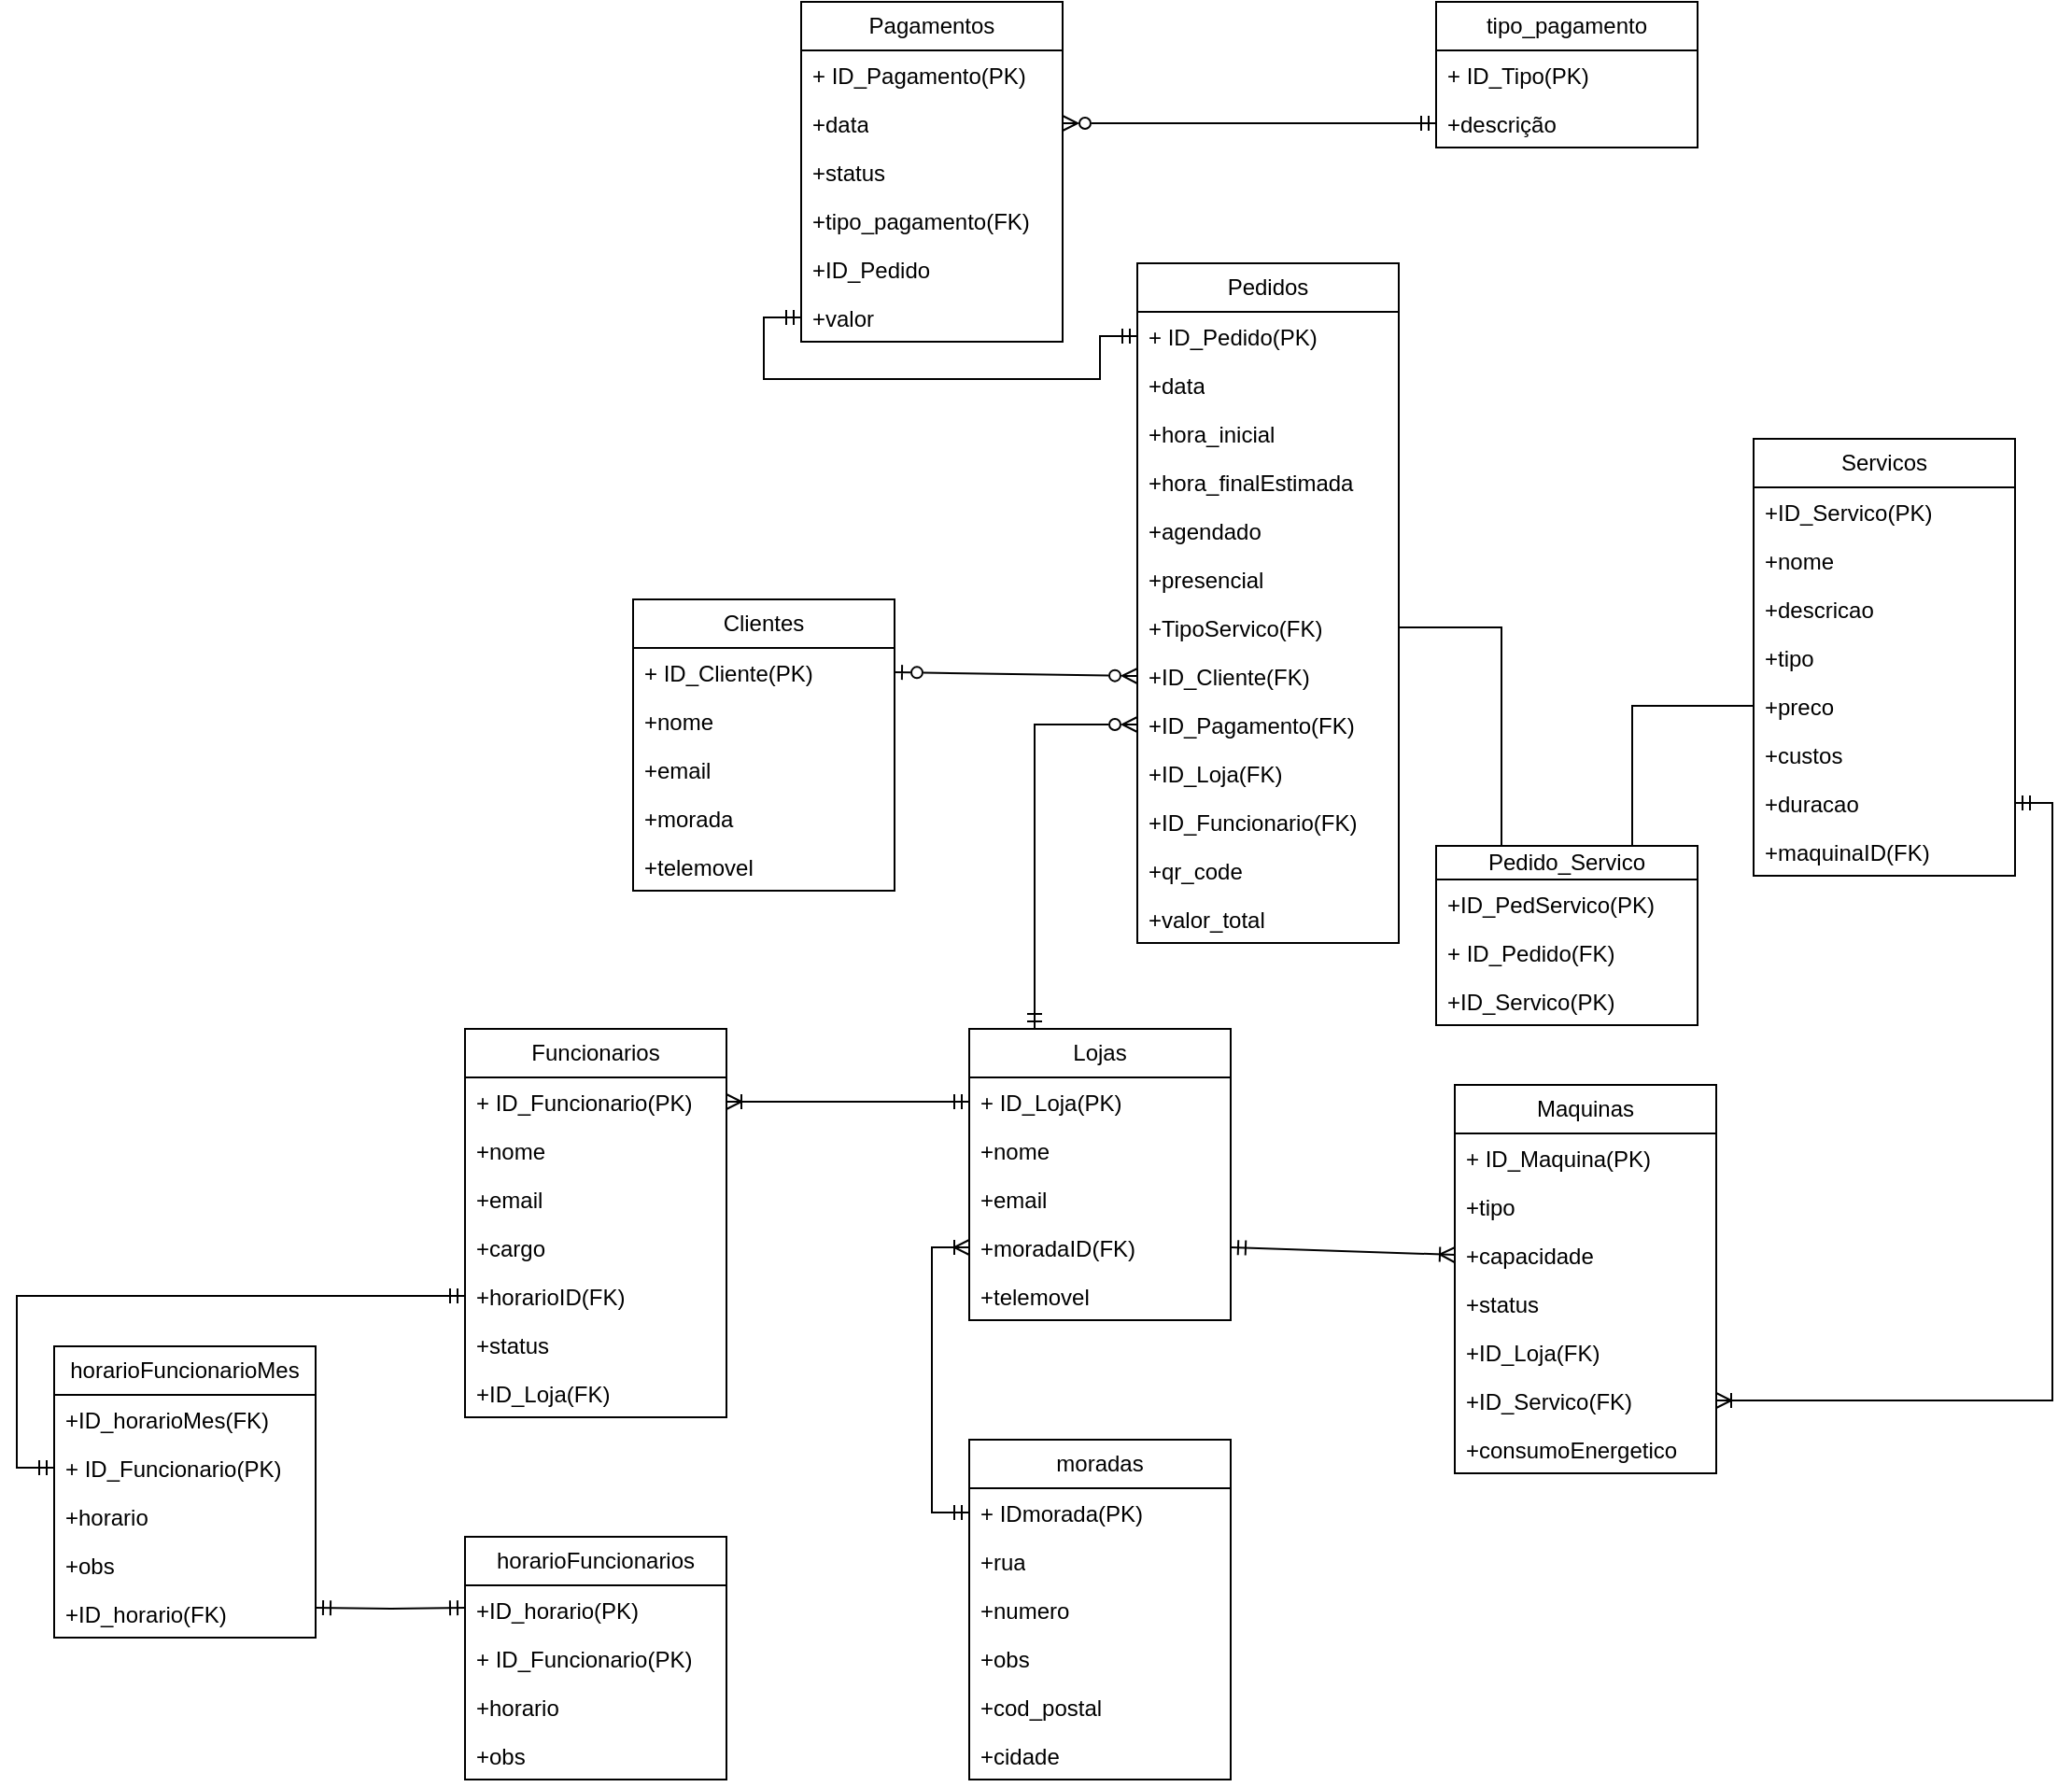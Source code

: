 <mxfile version="26.0.6">
  <diagram name="Página-1" id="yqLUc3YY8dUrJT8Y1Y4u">
    <mxGraphModel dx="2219" dy="948" grid="1" gridSize="10" guides="1" tooltips="1" connect="1" arrows="1" fold="1" page="1" pageScale="1" pageWidth="1169" pageHeight="827" math="0" shadow="0">
      <root>
        <mxCell id="0" />
        <mxCell id="1" parent="0" />
        <mxCell id="QdehofP_L6UXLsLegb1L-1" value="Clientes" style="swimlane;fontStyle=0;childLayout=stackLayout;horizontal=1;startSize=26;fillColor=none;horizontalStack=0;resizeParent=1;resizeParentMax=0;resizeLast=0;collapsible=1;marginBottom=0;whiteSpace=wrap;html=1;" parent="1" vertex="1">
          <mxGeometry x="410" y="330" width="140" height="156" as="geometry" />
        </mxCell>
        <mxCell id="QdehofP_L6UXLsLegb1L-2" value="+ ID_Cliente(PK)" style="text;strokeColor=none;fillColor=none;align=left;verticalAlign=top;spacingLeft=4;spacingRight=4;overflow=hidden;rotatable=0;points=[[0,0.5],[1,0.5]];portConstraint=eastwest;whiteSpace=wrap;html=1;" parent="QdehofP_L6UXLsLegb1L-1" vertex="1">
          <mxGeometry y="26" width="140" height="26" as="geometry" />
        </mxCell>
        <mxCell id="QdehofP_L6UXLsLegb1L-3" value="+nome" style="text;strokeColor=none;fillColor=none;align=left;verticalAlign=top;spacingLeft=4;spacingRight=4;overflow=hidden;rotatable=0;points=[[0,0.5],[1,0.5]];portConstraint=eastwest;whiteSpace=wrap;html=1;" parent="QdehofP_L6UXLsLegb1L-1" vertex="1">
          <mxGeometry y="52" width="140" height="26" as="geometry" />
        </mxCell>
        <mxCell id="QdehofP_L6UXLsLegb1L-4" value="+email" style="text;strokeColor=none;fillColor=none;align=left;verticalAlign=top;spacingLeft=4;spacingRight=4;overflow=hidden;rotatable=0;points=[[0,0.5],[1,0.5]];portConstraint=eastwest;whiteSpace=wrap;html=1;" parent="QdehofP_L6UXLsLegb1L-1" vertex="1">
          <mxGeometry y="78" width="140" height="26" as="geometry" />
        </mxCell>
        <mxCell id="QdehofP_L6UXLsLegb1L-5" value="+morada" style="text;strokeColor=none;fillColor=none;align=left;verticalAlign=top;spacingLeft=4;spacingRight=4;overflow=hidden;rotatable=0;points=[[0,0.5],[1,0.5]];portConstraint=eastwest;whiteSpace=wrap;html=1;" parent="QdehofP_L6UXLsLegb1L-1" vertex="1">
          <mxGeometry y="104" width="140" height="26" as="geometry" />
        </mxCell>
        <mxCell id="QdehofP_L6UXLsLegb1L-6" value="+telemovel" style="text;strokeColor=none;fillColor=none;align=left;verticalAlign=top;spacingLeft=4;spacingRight=4;overflow=hidden;rotatable=0;points=[[0,0.5],[1,0.5]];portConstraint=eastwest;whiteSpace=wrap;html=1;" parent="QdehofP_L6UXLsLegb1L-1" vertex="1">
          <mxGeometry y="130" width="140" height="26" as="geometry" />
        </mxCell>
        <mxCell id="QdehofP_L6UXLsLegb1L-7" value="Pedidos" style="swimlane;fontStyle=0;childLayout=stackLayout;horizontal=1;startSize=26;fillColor=none;horizontalStack=0;resizeParent=1;resizeParentMax=0;resizeLast=0;collapsible=1;marginBottom=0;whiteSpace=wrap;html=1;" parent="1" vertex="1">
          <mxGeometry x="680" y="150" width="140" height="364" as="geometry" />
        </mxCell>
        <mxCell id="QdehofP_L6UXLsLegb1L-8" value="+ ID_Pedido(PK)" style="text;strokeColor=none;fillColor=none;align=left;verticalAlign=top;spacingLeft=4;spacingRight=4;overflow=hidden;rotatable=0;points=[[0,0.5],[1,0.5]];portConstraint=eastwest;whiteSpace=wrap;html=1;" parent="QdehofP_L6UXLsLegb1L-7" vertex="1">
          <mxGeometry y="26" width="140" height="26" as="geometry" />
        </mxCell>
        <mxCell id="QdehofP_L6UXLsLegb1L-9" value="+data" style="text;strokeColor=none;fillColor=none;align=left;verticalAlign=top;spacingLeft=4;spacingRight=4;overflow=hidden;rotatable=0;points=[[0,0.5],[1,0.5]];portConstraint=eastwest;whiteSpace=wrap;html=1;" parent="QdehofP_L6UXLsLegb1L-7" vertex="1">
          <mxGeometry y="52" width="140" height="26" as="geometry" />
        </mxCell>
        <mxCell id="fn8SqH08EO-E5Y6xPp4D-43" value="+hora_inicial" style="text;strokeColor=none;fillColor=none;align=left;verticalAlign=top;spacingLeft=4;spacingRight=4;overflow=hidden;rotatable=0;points=[[0,0.5],[1,0.5]];portConstraint=eastwest;whiteSpace=wrap;html=1;" vertex="1" parent="QdehofP_L6UXLsLegb1L-7">
          <mxGeometry y="78" width="140" height="26" as="geometry" />
        </mxCell>
        <mxCell id="fn8SqH08EO-E5Y6xPp4D-44" value="+hora_finalEstimada" style="text;strokeColor=none;fillColor=none;align=left;verticalAlign=top;spacingLeft=4;spacingRight=4;overflow=hidden;rotatable=0;points=[[0,0.5],[1,0.5]];portConstraint=eastwest;whiteSpace=wrap;html=1;" vertex="1" parent="QdehofP_L6UXLsLegb1L-7">
          <mxGeometry y="104" width="140" height="26" as="geometry" />
        </mxCell>
        <mxCell id="QdehofP_L6UXLsLegb1L-10" value="+agendado" style="text;strokeColor=none;fillColor=none;align=left;verticalAlign=top;spacingLeft=4;spacingRight=4;overflow=hidden;rotatable=0;points=[[0,0.5],[1,0.5]];portConstraint=eastwest;whiteSpace=wrap;html=1;" parent="QdehofP_L6UXLsLegb1L-7" vertex="1">
          <mxGeometry y="130" width="140" height="26" as="geometry" />
        </mxCell>
        <mxCell id="fn8SqH08EO-E5Y6xPp4D-47" value="+presencial" style="text;strokeColor=none;fillColor=none;align=left;verticalAlign=top;spacingLeft=4;spacingRight=4;overflow=hidden;rotatable=0;points=[[0,0.5],[1,0.5]];portConstraint=eastwest;whiteSpace=wrap;html=1;" vertex="1" parent="QdehofP_L6UXLsLegb1L-7">
          <mxGeometry y="156" width="140" height="26" as="geometry" />
        </mxCell>
        <mxCell id="fn8SqH08EO-E5Y6xPp4D-48" value="+TipoServico(FK)" style="text;strokeColor=none;fillColor=none;align=left;verticalAlign=top;spacingLeft=4;spacingRight=4;overflow=hidden;rotatable=0;points=[[0,0.5],[1,0.5]];portConstraint=eastwest;whiteSpace=wrap;html=1;" vertex="1" parent="QdehofP_L6UXLsLegb1L-7">
          <mxGeometry y="182" width="140" height="26" as="geometry" />
        </mxCell>
        <mxCell id="QdehofP_L6UXLsLegb1L-11" value="+ID_Cliente(FK)" style="text;strokeColor=none;fillColor=none;align=left;verticalAlign=top;spacingLeft=4;spacingRight=4;overflow=hidden;rotatable=0;points=[[0,0.5],[1,0.5]];portConstraint=eastwest;whiteSpace=wrap;html=1;" parent="QdehofP_L6UXLsLegb1L-7" vertex="1">
          <mxGeometry y="208" width="140" height="26" as="geometry" />
        </mxCell>
        <mxCell id="QdehofP_L6UXLsLegb1L-12" value="+ID_Pagamento(FK)" style="text;strokeColor=none;fillColor=none;align=left;verticalAlign=top;spacingLeft=4;spacingRight=4;overflow=hidden;rotatable=0;points=[[0,0.5],[1,0.5]];portConstraint=eastwest;whiteSpace=wrap;html=1;" parent="QdehofP_L6UXLsLegb1L-7" vertex="1">
          <mxGeometry y="234" width="140" height="26" as="geometry" />
        </mxCell>
        <mxCell id="fn8SqH08EO-E5Y6xPp4D-45" value="+ID_Loja(FK)" style="text;strokeColor=none;fillColor=none;align=left;verticalAlign=top;spacingLeft=4;spacingRight=4;overflow=hidden;rotatable=0;points=[[0,0.5],[1,0.5]];portConstraint=eastwest;whiteSpace=wrap;html=1;" vertex="1" parent="QdehofP_L6UXLsLegb1L-7">
          <mxGeometry y="260" width="140" height="26" as="geometry" />
        </mxCell>
        <mxCell id="fn8SqH08EO-E5Y6xPp4D-46" value="+ID_Funcionario(FK)" style="text;strokeColor=none;fillColor=none;align=left;verticalAlign=top;spacingLeft=4;spacingRight=4;overflow=hidden;rotatable=0;points=[[0,0.5],[1,0.5]];portConstraint=eastwest;whiteSpace=wrap;html=1;" vertex="1" parent="QdehofP_L6UXLsLegb1L-7">
          <mxGeometry y="286" width="140" height="26" as="geometry" />
        </mxCell>
        <mxCell id="fn8SqH08EO-E5Y6xPp4D-53" value="+qr_code" style="text;strokeColor=none;fillColor=none;align=left;verticalAlign=top;spacingLeft=4;spacingRight=4;overflow=hidden;rotatable=0;points=[[0,0.5],[1,0.5]];portConstraint=eastwest;whiteSpace=wrap;html=1;" vertex="1" parent="QdehofP_L6UXLsLegb1L-7">
          <mxGeometry y="312" width="140" height="26" as="geometry" />
        </mxCell>
        <mxCell id="fn8SqH08EO-E5Y6xPp4D-55" value="+valor_total" style="text;strokeColor=none;fillColor=none;align=left;verticalAlign=top;spacingLeft=4;spacingRight=4;overflow=hidden;rotatable=0;points=[[0,0.5],[1,0.5]];portConstraint=eastwest;whiteSpace=wrap;html=1;" vertex="1" parent="QdehofP_L6UXLsLegb1L-7">
          <mxGeometry y="338" width="140" height="26" as="geometry" />
        </mxCell>
        <mxCell id="QdehofP_L6UXLsLegb1L-13" value="Servicos" style="swimlane;fontStyle=0;childLayout=stackLayout;horizontal=1;startSize=26;fillColor=none;horizontalStack=0;resizeParent=1;resizeParentMax=0;resizeLast=0;collapsible=1;marginBottom=0;whiteSpace=wrap;html=1;" parent="1" vertex="1">
          <mxGeometry x="1010" y="244" width="140" height="234" as="geometry" />
        </mxCell>
        <mxCell id="QdehofP_L6UXLsLegb1L-14" value="+ID_Servico(PK)&lt;span style=&quot;white-space: pre;&quot;&gt;&#x9;&lt;/span&gt;" style="text;strokeColor=none;fillColor=none;align=left;verticalAlign=top;spacingLeft=4;spacingRight=4;overflow=hidden;rotatable=0;points=[[0,0.5],[1,0.5]];portConstraint=eastwest;whiteSpace=wrap;html=1;" parent="QdehofP_L6UXLsLegb1L-13" vertex="1">
          <mxGeometry y="26" width="140" height="26" as="geometry" />
        </mxCell>
        <mxCell id="QdehofP_L6UXLsLegb1L-15" value="+nome" style="text;strokeColor=none;fillColor=none;align=left;verticalAlign=top;spacingLeft=4;spacingRight=4;overflow=hidden;rotatable=0;points=[[0,0.5],[1,0.5]];portConstraint=eastwest;whiteSpace=wrap;html=1;" parent="QdehofP_L6UXLsLegb1L-13" vertex="1">
          <mxGeometry y="52" width="140" height="26" as="geometry" />
        </mxCell>
        <mxCell id="QdehofP_L6UXLsLegb1L-16" value="+descricao" style="text;strokeColor=none;fillColor=none;align=left;verticalAlign=top;spacingLeft=4;spacingRight=4;overflow=hidden;rotatable=0;points=[[0,0.5],[1,0.5]];portConstraint=eastwest;whiteSpace=wrap;html=1;" parent="QdehofP_L6UXLsLegb1L-13" vertex="1">
          <mxGeometry y="78" width="140" height="26" as="geometry" />
        </mxCell>
        <mxCell id="QdehofP_L6UXLsLegb1L-17" value="+tipo" style="text;strokeColor=none;fillColor=none;align=left;verticalAlign=top;spacingLeft=4;spacingRight=4;overflow=hidden;rotatable=0;points=[[0,0.5],[1,0.5]];portConstraint=eastwest;whiteSpace=wrap;html=1;" parent="QdehofP_L6UXLsLegb1L-13" vertex="1">
          <mxGeometry y="104" width="140" height="26" as="geometry" />
        </mxCell>
        <mxCell id="QdehofP_L6UXLsLegb1L-18" value="+preco" style="text;strokeColor=none;fillColor=none;align=left;verticalAlign=top;spacingLeft=4;spacingRight=4;overflow=hidden;rotatable=0;points=[[0,0.5],[1,0.5]];portConstraint=eastwest;whiteSpace=wrap;html=1;" parent="QdehofP_L6UXLsLegb1L-13" vertex="1">
          <mxGeometry y="130" width="140" height="26" as="geometry" />
        </mxCell>
        <mxCell id="fn8SqH08EO-E5Y6xPp4D-57" value="+custos" style="text;strokeColor=none;fillColor=none;align=left;verticalAlign=top;spacingLeft=4;spacingRight=4;overflow=hidden;rotatable=0;points=[[0,0.5],[1,0.5]];portConstraint=eastwest;whiteSpace=wrap;html=1;" vertex="1" parent="QdehofP_L6UXLsLegb1L-13">
          <mxGeometry y="156" width="140" height="26" as="geometry" />
        </mxCell>
        <mxCell id="QdehofP_L6UXLsLegb1L-19" value="+duracao" style="text;strokeColor=none;fillColor=none;align=left;verticalAlign=top;spacingLeft=4;spacingRight=4;overflow=hidden;rotatable=0;points=[[0,0.5],[1,0.5]];portConstraint=eastwest;whiteSpace=wrap;html=1;" parent="QdehofP_L6UXLsLegb1L-13" vertex="1">
          <mxGeometry y="182" width="140" height="26" as="geometry" />
        </mxCell>
        <mxCell id="fn8SqH08EO-E5Y6xPp4D-52" value="+maquinaID(FK)" style="text;strokeColor=none;fillColor=none;align=left;verticalAlign=top;spacingLeft=4;spacingRight=4;overflow=hidden;rotatable=0;points=[[0,0.5],[1,0.5]];portConstraint=eastwest;whiteSpace=wrap;html=1;" vertex="1" parent="QdehofP_L6UXLsLegb1L-13">
          <mxGeometry y="208" width="140" height="26" as="geometry" />
        </mxCell>
        <mxCell id="QdehofP_L6UXLsLegb1L-20" value="Maquinas" style="swimlane;fontStyle=0;childLayout=stackLayout;horizontal=1;startSize=26;fillColor=none;horizontalStack=0;resizeParent=1;resizeParentMax=0;resizeLast=0;collapsible=1;marginBottom=0;whiteSpace=wrap;html=1;" parent="1" vertex="1">
          <mxGeometry x="850" y="590" width="140" height="208" as="geometry" />
        </mxCell>
        <mxCell id="QdehofP_L6UXLsLegb1L-21" value="+ ID_Maquina(PK)" style="text;strokeColor=none;fillColor=none;align=left;verticalAlign=top;spacingLeft=4;spacingRight=4;overflow=hidden;rotatable=0;points=[[0,0.5],[1,0.5]];portConstraint=eastwest;whiteSpace=wrap;html=1;" parent="QdehofP_L6UXLsLegb1L-20" vertex="1">
          <mxGeometry y="26" width="140" height="26" as="geometry" />
        </mxCell>
        <mxCell id="QdehofP_L6UXLsLegb1L-22" value="+tipo" style="text;strokeColor=none;fillColor=none;align=left;verticalAlign=top;spacingLeft=4;spacingRight=4;overflow=hidden;rotatable=0;points=[[0,0.5],[1,0.5]];portConstraint=eastwest;whiteSpace=wrap;html=1;" parent="QdehofP_L6UXLsLegb1L-20" vertex="1">
          <mxGeometry y="52" width="140" height="26" as="geometry" />
        </mxCell>
        <mxCell id="QdehofP_L6UXLsLegb1L-23" value="+capacidade" style="text;strokeColor=none;fillColor=none;align=left;verticalAlign=top;spacingLeft=4;spacingRight=4;overflow=hidden;rotatable=0;points=[[0,0.5],[1,0.5]];portConstraint=eastwest;whiteSpace=wrap;html=1;" parent="QdehofP_L6UXLsLegb1L-20" vertex="1">
          <mxGeometry y="78" width="140" height="26" as="geometry" />
        </mxCell>
        <mxCell id="QdehofP_L6UXLsLegb1L-24" value="+status" style="text;strokeColor=none;fillColor=none;align=left;verticalAlign=top;spacingLeft=4;spacingRight=4;overflow=hidden;rotatable=0;points=[[0,0.5],[1,0.5]];portConstraint=eastwest;whiteSpace=wrap;html=1;" parent="QdehofP_L6UXLsLegb1L-20" vertex="1">
          <mxGeometry y="104" width="140" height="26" as="geometry" />
        </mxCell>
        <mxCell id="QdehofP_L6UXLsLegb1L-25" value="+ID_Loja(FK)" style="text;strokeColor=none;fillColor=none;align=left;verticalAlign=top;spacingLeft=4;spacingRight=4;overflow=hidden;rotatable=0;points=[[0,0.5],[1,0.5]];portConstraint=eastwest;whiteSpace=wrap;html=1;" parent="QdehofP_L6UXLsLegb1L-20" vertex="1">
          <mxGeometry y="130" width="140" height="26" as="geometry" />
        </mxCell>
        <mxCell id="fn8SqH08EO-E5Y6xPp4D-50" value="+ID_Servico(FK)" style="text;strokeColor=none;fillColor=none;align=left;verticalAlign=top;spacingLeft=4;spacingRight=4;overflow=hidden;rotatable=0;points=[[0,0.5],[1,0.5]];portConstraint=eastwest;whiteSpace=wrap;html=1;" vertex="1" parent="QdehofP_L6UXLsLegb1L-20">
          <mxGeometry y="156" width="140" height="26" as="geometry" />
        </mxCell>
        <mxCell id="fn8SqH08EO-E5Y6xPp4D-56" value="+consumoEnergetico" style="text;strokeColor=none;fillColor=none;align=left;verticalAlign=top;spacingLeft=4;spacingRight=4;overflow=hidden;rotatable=0;points=[[0,0.5],[1,0.5]];portConstraint=eastwest;whiteSpace=wrap;html=1;" vertex="1" parent="QdehofP_L6UXLsLegb1L-20">
          <mxGeometry y="182" width="140" height="26" as="geometry" />
        </mxCell>
        <mxCell id="QdehofP_L6UXLsLegb1L-26" value="Funcionarios" style="swimlane;fontStyle=0;childLayout=stackLayout;horizontal=1;startSize=26;fillColor=none;horizontalStack=0;resizeParent=1;resizeParentMax=0;resizeLast=0;collapsible=1;marginBottom=0;whiteSpace=wrap;html=1;" parent="1" vertex="1">
          <mxGeometry x="320" y="560" width="140" height="208" as="geometry" />
        </mxCell>
        <mxCell id="QdehofP_L6UXLsLegb1L-27" value="+ ID_Funcionario(PK)" style="text;strokeColor=none;fillColor=none;align=left;verticalAlign=top;spacingLeft=4;spacingRight=4;overflow=hidden;rotatable=0;points=[[0,0.5],[1,0.5]];portConstraint=eastwest;whiteSpace=wrap;html=1;" parent="QdehofP_L6UXLsLegb1L-26" vertex="1">
          <mxGeometry y="26" width="140" height="26" as="geometry" />
        </mxCell>
        <mxCell id="QdehofP_L6UXLsLegb1L-28" value="+nome" style="text;strokeColor=none;fillColor=none;align=left;verticalAlign=top;spacingLeft=4;spacingRight=4;overflow=hidden;rotatable=0;points=[[0,0.5],[1,0.5]];portConstraint=eastwest;whiteSpace=wrap;html=1;" parent="QdehofP_L6UXLsLegb1L-26" vertex="1">
          <mxGeometry y="52" width="140" height="26" as="geometry" />
        </mxCell>
        <mxCell id="QdehofP_L6UXLsLegb1L-29" value="+email" style="text;strokeColor=none;fillColor=none;align=left;verticalAlign=top;spacingLeft=4;spacingRight=4;overflow=hidden;rotatable=0;points=[[0,0.5],[1,0.5]];portConstraint=eastwest;whiteSpace=wrap;html=1;" parent="QdehofP_L6UXLsLegb1L-26" vertex="1">
          <mxGeometry y="78" width="140" height="26" as="geometry" />
        </mxCell>
        <mxCell id="QdehofP_L6UXLsLegb1L-30" value="+cargo" style="text;strokeColor=none;fillColor=none;align=left;verticalAlign=top;spacingLeft=4;spacingRight=4;overflow=hidden;rotatable=0;points=[[0,0.5],[1,0.5]];portConstraint=eastwest;whiteSpace=wrap;html=1;" parent="QdehofP_L6UXLsLegb1L-26" vertex="1">
          <mxGeometry y="104" width="140" height="26" as="geometry" />
        </mxCell>
        <mxCell id="QdehofP_L6UXLsLegb1L-31" value="+horarioID(FK)" style="text;strokeColor=none;fillColor=none;align=left;verticalAlign=top;spacingLeft=4;spacingRight=4;overflow=hidden;rotatable=0;points=[[0,0.5],[1,0.5]];portConstraint=eastwest;whiteSpace=wrap;html=1;" parent="QdehofP_L6UXLsLegb1L-26" vertex="1">
          <mxGeometry y="130" width="140" height="26" as="geometry" />
        </mxCell>
        <mxCell id="QdehofP_L6UXLsLegb1L-32" value="+status" style="text;strokeColor=none;fillColor=none;align=left;verticalAlign=top;spacingLeft=4;spacingRight=4;overflow=hidden;rotatable=0;points=[[0,0.5],[1,0.5]];portConstraint=eastwest;whiteSpace=wrap;html=1;" parent="QdehofP_L6UXLsLegb1L-26" vertex="1">
          <mxGeometry y="156" width="140" height="26" as="geometry" />
        </mxCell>
        <mxCell id="QdehofP_L6UXLsLegb1L-33" value="+ID_Loja(FK)" style="text;strokeColor=none;fillColor=none;align=left;verticalAlign=top;spacingLeft=4;spacingRight=4;overflow=hidden;rotatable=0;points=[[0,0.5],[1,0.5]];portConstraint=eastwest;whiteSpace=wrap;html=1;" parent="QdehofP_L6UXLsLegb1L-26" vertex="1">
          <mxGeometry y="182" width="140" height="26" as="geometry" />
        </mxCell>
        <mxCell id="QdehofP_L6UXLsLegb1L-34" value="Lojas" style="swimlane;fontStyle=0;childLayout=stackLayout;horizontal=1;startSize=26;fillColor=none;horizontalStack=0;resizeParent=1;resizeParentMax=0;resizeLast=0;collapsible=1;marginBottom=0;whiteSpace=wrap;html=1;" parent="1" vertex="1">
          <mxGeometry x="590" y="560" width="140" height="156" as="geometry" />
        </mxCell>
        <mxCell id="QdehofP_L6UXLsLegb1L-35" value="+ ID_Loja(PK)" style="text;strokeColor=none;fillColor=none;align=left;verticalAlign=top;spacingLeft=4;spacingRight=4;overflow=hidden;rotatable=0;points=[[0,0.5],[1,0.5]];portConstraint=eastwest;whiteSpace=wrap;html=1;" parent="QdehofP_L6UXLsLegb1L-34" vertex="1">
          <mxGeometry y="26" width="140" height="26" as="geometry" />
        </mxCell>
        <mxCell id="QdehofP_L6UXLsLegb1L-36" value="+nome" style="text;strokeColor=none;fillColor=none;align=left;verticalAlign=top;spacingLeft=4;spacingRight=4;overflow=hidden;rotatable=0;points=[[0,0.5],[1,0.5]];portConstraint=eastwest;whiteSpace=wrap;html=1;" parent="QdehofP_L6UXLsLegb1L-34" vertex="1">
          <mxGeometry y="52" width="140" height="26" as="geometry" />
        </mxCell>
        <mxCell id="QdehofP_L6UXLsLegb1L-37" value="+email" style="text;strokeColor=none;fillColor=none;align=left;verticalAlign=top;spacingLeft=4;spacingRight=4;overflow=hidden;rotatable=0;points=[[0,0.5],[1,0.5]];portConstraint=eastwest;whiteSpace=wrap;html=1;" parent="QdehofP_L6UXLsLegb1L-34" vertex="1">
          <mxGeometry y="78" width="140" height="26" as="geometry" />
        </mxCell>
        <mxCell id="QdehofP_L6UXLsLegb1L-38" value="+moradaID(FK)" style="text;strokeColor=none;fillColor=none;align=left;verticalAlign=top;spacingLeft=4;spacingRight=4;overflow=hidden;rotatable=0;points=[[0,0.5],[1,0.5]];portConstraint=eastwest;whiteSpace=wrap;html=1;" parent="QdehofP_L6UXLsLegb1L-34" vertex="1">
          <mxGeometry y="104" width="140" height="26" as="geometry" />
        </mxCell>
        <mxCell id="QdehofP_L6UXLsLegb1L-39" value="+telemovel" style="text;strokeColor=none;fillColor=none;align=left;verticalAlign=top;spacingLeft=4;spacingRight=4;overflow=hidden;rotatable=0;points=[[0,0.5],[1,0.5]];portConstraint=eastwest;whiteSpace=wrap;html=1;" parent="QdehofP_L6UXLsLegb1L-34" vertex="1">
          <mxGeometry y="130" width="140" height="26" as="geometry" />
        </mxCell>
        <mxCell id="QdehofP_L6UXLsLegb1L-52" style="edgeStyle=orthogonalEdgeStyle;rounded=0;orthogonalLoop=1;jettySize=auto;html=1;exitX=0.75;exitY=0;exitDx=0;exitDy=0;entryX=0;entryY=0.5;entryDx=0;entryDy=0;endArrow=none;endFill=0;" parent="1" source="QdehofP_L6UXLsLegb1L-40" target="QdehofP_L6UXLsLegb1L-18" edge="1">
          <mxGeometry relative="1" as="geometry" />
        </mxCell>
        <mxCell id="QdehofP_L6UXLsLegb1L-40" value="Pedido_Servico" style="swimlane;fontStyle=0;childLayout=stackLayout;horizontal=1;startSize=18;fillColor=none;horizontalStack=0;resizeParent=1;resizeParentMax=0;resizeLast=0;collapsible=1;marginBottom=0;whiteSpace=wrap;html=1;" parent="1" vertex="1">
          <mxGeometry x="840" y="462" width="140" height="96" as="geometry" />
        </mxCell>
        <mxCell id="fn8SqH08EO-E5Y6xPp4D-54" value="+ID_PedServico(PK)" style="text;strokeColor=none;fillColor=none;align=left;verticalAlign=top;spacingLeft=4;spacingRight=4;overflow=hidden;rotatable=0;points=[[0,0.5],[1,0.5]];portConstraint=eastwest;whiteSpace=wrap;html=1;" vertex="1" parent="QdehofP_L6UXLsLegb1L-40">
          <mxGeometry y="18" width="140" height="26" as="geometry" />
        </mxCell>
        <mxCell id="QdehofP_L6UXLsLegb1L-41" value="+ ID_Pedido(FK)" style="text;strokeColor=none;fillColor=none;align=left;verticalAlign=top;spacingLeft=4;spacingRight=4;overflow=hidden;rotatable=0;points=[[0,0.5],[1,0.5]];portConstraint=eastwest;whiteSpace=wrap;html=1;" parent="QdehofP_L6UXLsLegb1L-40" vertex="1">
          <mxGeometry y="44" width="140" height="26" as="geometry" />
        </mxCell>
        <mxCell id="QdehofP_L6UXLsLegb1L-42" value="+ID_Servico(PK)" style="text;strokeColor=none;fillColor=none;align=left;verticalAlign=top;spacingLeft=4;spacingRight=4;overflow=hidden;rotatable=0;points=[[0,0.5],[1,0.5]];portConstraint=eastwest;whiteSpace=wrap;html=1;" parent="QdehofP_L6UXLsLegb1L-40" vertex="1">
          <mxGeometry y="70" width="140" height="26" as="geometry" />
        </mxCell>
        <mxCell id="QdehofP_L6UXLsLegb1L-46" style="rounded=0;orthogonalLoop=1;jettySize=auto;html=1;endArrow=ERzeroToMany;endFill=0;entryX=0;entryY=0.5;entryDx=0;entryDy=0;exitX=1;exitY=0.5;exitDx=0;exitDy=0;startArrow=ERzeroToOne;startFill=0;" parent="1" source="QdehofP_L6UXLsLegb1L-2" edge="1" target="QdehofP_L6UXLsLegb1L-11">
          <mxGeometry relative="1" as="geometry">
            <mxPoint x="660" y="350" as="targetPoint" />
          </mxGeometry>
        </mxCell>
        <mxCell id="QdehofP_L6UXLsLegb1L-51" style="edgeStyle=orthogonalEdgeStyle;rounded=0;orthogonalLoop=1;jettySize=auto;html=1;exitX=1;exitY=0.5;exitDx=0;exitDy=0;entryX=0.25;entryY=0;entryDx=0;entryDy=0;endArrow=none;endFill=0;" parent="1" source="fn8SqH08EO-E5Y6xPp4D-48" target="QdehofP_L6UXLsLegb1L-40" edge="1">
          <mxGeometry relative="1" as="geometry" />
        </mxCell>
        <mxCell id="QdehofP_L6UXLsLegb1L-53" style="edgeStyle=orthogonalEdgeStyle;rounded=0;orthogonalLoop=1;jettySize=auto;html=1;exitX=0;exitY=0.5;exitDx=0;exitDy=0;entryX=0.25;entryY=0;entryDx=0;entryDy=0;endArrow=ERmandOne;endFill=0;startArrow=ERzeroToMany;startFill=0;" parent="1" source="QdehofP_L6UXLsLegb1L-12" target="QdehofP_L6UXLsLegb1L-34" edge="1">
          <mxGeometry relative="1" as="geometry" />
        </mxCell>
        <mxCell id="QdehofP_L6UXLsLegb1L-61" style="rounded=0;orthogonalLoop=1;jettySize=auto;html=1;entryX=0;entryY=0.5;entryDx=0;entryDy=0;endArrow=ERmandOne;endFill=0;exitX=1;exitY=0.5;exitDx=0;exitDy=0;startArrow=ERoneToMany;startFill=0;" parent="1" source="QdehofP_L6UXLsLegb1L-27" target="QdehofP_L6UXLsLegb1L-35" edge="1">
          <mxGeometry relative="1" as="geometry" />
        </mxCell>
        <mxCell id="QdehofP_L6UXLsLegb1L-64" style="rounded=0;orthogonalLoop=1;jettySize=auto;html=1;exitX=0;exitY=0.5;exitDx=0;exitDy=0;entryX=1;entryY=0.5;entryDx=0;entryDy=0;endArrow=ERmandOne;endFill=0;startArrow=ERoneToMany;startFill=0;" parent="1" source="QdehofP_L6UXLsLegb1L-23" target="QdehofP_L6UXLsLegb1L-38" edge="1">
          <mxGeometry relative="1" as="geometry" />
        </mxCell>
        <mxCell id="BlNNYfTLueQavyy4VLhL-1" value="Pagamentos" style="swimlane;fontStyle=0;childLayout=stackLayout;horizontal=1;startSize=26;fillColor=none;horizontalStack=0;resizeParent=1;resizeParentMax=0;resizeLast=0;collapsible=1;marginBottom=0;whiteSpace=wrap;html=1;" parent="1" vertex="1">
          <mxGeometry x="500" y="10" width="140" height="182" as="geometry" />
        </mxCell>
        <mxCell id="BlNNYfTLueQavyy4VLhL-2" value="+ ID_Pagamento(PK)" style="text;strokeColor=none;fillColor=none;align=left;verticalAlign=top;spacingLeft=4;spacingRight=4;overflow=hidden;rotatable=0;points=[[0,0.5],[1,0.5]];portConstraint=eastwest;whiteSpace=wrap;html=1;" parent="BlNNYfTLueQavyy4VLhL-1" vertex="1">
          <mxGeometry y="26" width="140" height="26" as="geometry" />
        </mxCell>
        <mxCell id="BlNNYfTLueQavyy4VLhL-3" value="+data" style="text;strokeColor=none;fillColor=none;align=left;verticalAlign=top;spacingLeft=4;spacingRight=4;overflow=hidden;rotatable=0;points=[[0,0.5],[1,0.5]];portConstraint=eastwest;whiteSpace=wrap;html=1;" parent="BlNNYfTLueQavyy4VLhL-1" vertex="1">
          <mxGeometry y="52" width="140" height="26" as="geometry" />
        </mxCell>
        <mxCell id="BlNNYfTLueQavyy4VLhL-4" value="+status" style="text;strokeColor=none;fillColor=none;align=left;verticalAlign=top;spacingLeft=4;spacingRight=4;overflow=hidden;rotatable=0;points=[[0,0.5],[1,0.5]];portConstraint=eastwest;whiteSpace=wrap;html=1;" parent="BlNNYfTLueQavyy4VLhL-1" vertex="1">
          <mxGeometry y="78" width="140" height="26" as="geometry" />
        </mxCell>
        <mxCell id="BlNNYfTLueQavyy4VLhL-5" value="+tipo_pagamento(FK)" style="text;strokeColor=none;fillColor=none;align=left;verticalAlign=top;spacingLeft=4;spacingRight=4;overflow=hidden;rotatable=0;points=[[0,0.5],[1,0.5]];portConstraint=eastwest;whiteSpace=wrap;html=1;" parent="BlNNYfTLueQavyy4VLhL-1" vertex="1">
          <mxGeometry y="104" width="140" height="26" as="geometry" />
        </mxCell>
        <mxCell id="BlNNYfTLueQavyy4VLhL-6" value="+ID_Pedido" style="text;strokeColor=none;fillColor=none;align=left;verticalAlign=top;spacingLeft=4;spacingRight=4;overflow=hidden;rotatable=0;points=[[0,0.5],[1,0.5]];portConstraint=eastwest;whiteSpace=wrap;html=1;" parent="BlNNYfTLueQavyy4VLhL-1" vertex="1">
          <mxGeometry y="130" width="140" height="26" as="geometry" />
        </mxCell>
        <mxCell id="BlNNYfTLueQavyy4VLhL-7" value="+valor" style="text;strokeColor=none;fillColor=none;align=left;verticalAlign=top;spacingLeft=4;spacingRight=4;overflow=hidden;rotatable=0;points=[[0,0.5],[1,0.5]];portConstraint=eastwest;whiteSpace=wrap;html=1;" parent="BlNNYfTLueQavyy4VLhL-1" vertex="1">
          <mxGeometry y="156" width="140" height="26" as="geometry" />
        </mxCell>
        <mxCell id="BlNNYfTLueQavyy4VLhL-9" value="tipo_pagamento" style="swimlane;fontStyle=0;childLayout=stackLayout;horizontal=1;startSize=26;fillColor=none;horizontalStack=0;resizeParent=1;resizeParentMax=0;resizeLast=0;collapsible=1;marginBottom=0;whiteSpace=wrap;html=1;" parent="1" vertex="1">
          <mxGeometry x="840" y="10" width="140" height="78" as="geometry" />
        </mxCell>
        <mxCell id="BlNNYfTLueQavyy4VLhL-10" value="+ ID_Tipo(PK)" style="text;strokeColor=none;fillColor=none;align=left;verticalAlign=top;spacingLeft=4;spacingRight=4;overflow=hidden;rotatable=0;points=[[0,0.5],[1,0.5]];portConstraint=eastwest;whiteSpace=wrap;html=1;" parent="BlNNYfTLueQavyy4VLhL-9" vertex="1">
          <mxGeometry y="26" width="140" height="26" as="geometry" />
        </mxCell>
        <mxCell id="BlNNYfTLueQavyy4VLhL-15" value="+descrição" style="text;strokeColor=none;fillColor=none;align=left;verticalAlign=top;spacingLeft=4;spacingRight=4;overflow=hidden;rotatable=0;points=[[0,0.5],[1,0.5]];portConstraint=eastwest;whiteSpace=wrap;html=1;" parent="BlNNYfTLueQavyy4VLhL-9" vertex="1">
          <mxGeometry y="52" width="140" height="26" as="geometry" />
        </mxCell>
        <mxCell id="BlNNYfTLueQavyy4VLhL-16" style="edgeStyle=orthogonalEdgeStyle;rounded=0;orthogonalLoop=1;jettySize=auto;html=1;exitX=1;exitY=0.5;exitDx=0;exitDy=0;entryX=0;entryY=0.5;entryDx=0;entryDy=0;endArrow=ERmandOne;endFill=0;startArrow=ERzeroToMany;startFill=0;" parent="1" source="BlNNYfTLueQavyy4VLhL-3" target="BlNNYfTLueQavyy4VLhL-15" edge="1">
          <mxGeometry relative="1" as="geometry" />
        </mxCell>
        <mxCell id="BlNNYfTLueQavyy4VLhL-19" style="edgeStyle=orthogonalEdgeStyle;rounded=0;orthogonalLoop=1;jettySize=auto;html=1;exitX=0;exitY=0.5;exitDx=0;exitDy=0;entryX=0;entryY=0.5;entryDx=0;entryDy=0;endArrow=ERmandOne;endFill=0;startArrow=ERmandOne;startFill=0;" parent="1" source="BlNNYfTLueQavyy4VLhL-7" target="QdehofP_L6UXLsLegb1L-8" edge="1">
          <mxGeometry relative="1" as="geometry" />
        </mxCell>
        <mxCell id="fn8SqH08EO-E5Y6xPp4D-8" style="edgeStyle=orthogonalEdgeStyle;rounded=0;orthogonalLoop=1;jettySize=auto;html=1;entryX=0;entryY=0.5;entryDx=0;entryDy=0;exitX=0;exitY=0.5;exitDx=0;exitDy=0;endArrow=ERoneToMany;endFill=0;startArrow=ERmandOne;startFill=0;" edge="1" parent="1" source="fn8SqH08EO-E5Y6xPp4D-2" target="QdehofP_L6UXLsLegb1L-38">
          <mxGeometry relative="1" as="geometry" />
        </mxCell>
        <mxCell id="fn8SqH08EO-E5Y6xPp4D-1" value="moradas" style="swimlane;fontStyle=0;childLayout=stackLayout;horizontal=1;startSize=26;fillColor=none;horizontalStack=0;resizeParent=1;resizeParentMax=0;resizeLast=0;collapsible=1;marginBottom=0;whiteSpace=wrap;html=1;" vertex="1" parent="1">
          <mxGeometry x="590" y="780" width="140" height="182" as="geometry" />
        </mxCell>
        <mxCell id="fn8SqH08EO-E5Y6xPp4D-2" value="+ IDmorada(PK)" style="text;strokeColor=none;fillColor=none;align=left;verticalAlign=top;spacingLeft=4;spacingRight=4;overflow=hidden;rotatable=0;points=[[0,0.5],[1,0.5]];portConstraint=eastwest;whiteSpace=wrap;html=1;" vertex="1" parent="fn8SqH08EO-E5Y6xPp4D-1">
          <mxGeometry y="26" width="140" height="26" as="geometry" />
        </mxCell>
        <mxCell id="fn8SqH08EO-E5Y6xPp4D-3" value="+rua" style="text;strokeColor=none;fillColor=none;align=left;verticalAlign=top;spacingLeft=4;spacingRight=4;overflow=hidden;rotatable=0;points=[[0,0.5],[1,0.5]];portConstraint=eastwest;whiteSpace=wrap;html=1;" vertex="1" parent="fn8SqH08EO-E5Y6xPp4D-1">
          <mxGeometry y="52" width="140" height="26" as="geometry" />
        </mxCell>
        <mxCell id="fn8SqH08EO-E5Y6xPp4D-4" value="+numero" style="text;strokeColor=none;fillColor=none;align=left;verticalAlign=top;spacingLeft=4;spacingRight=4;overflow=hidden;rotatable=0;points=[[0,0.5],[1,0.5]];portConstraint=eastwest;whiteSpace=wrap;html=1;" vertex="1" parent="fn8SqH08EO-E5Y6xPp4D-1">
          <mxGeometry y="78" width="140" height="26" as="geometry" />
        </mxCell>
        <mxCell id="fn8SqH08EO-E5Y6xPp4D-5" value="+obs" style="text;strokeColor=none;fillColor=none;align=left;verticalAlign=top;spacingLeft=4;spacingRight=4;overflow=hidden;rotatable=0;points=[[0,0.5],[1,0.5]];portConstraint=eastwest;whiteSpace=wrap;html=1;" vertex="1" parent="fn8SqH08EO-E5Y6xPp4D-1">
          <mxGeometry y="104" width="140" height="26" as="geometry" />
        </mxCell>
        <mxCell id="fn8SqH08EO-E5Y6xPp4D-6" value="+cod_postal" style="text;strokeColor=none;fillColor=none;align=left;verticalAlign=top;spacingLeft=4;spacingRight=4;overflow=hidden;rotatable=0;points=[[0,0.5],[1,0.5]];portConstraint=eastwest;whiteSpace=wrap;html=1;" vertex="1" parent="fn8SqH08EO-E5Y6xPp4D-1">
          <mxGeometry y="130" width="140" height="26" as="geometry" />
        </mxCell>
        <mxCell id="fn8SqH08EO-E5Y6xPp4D-7" value="+cidade" style="text;strokeColor=none;fillColor=none;align=left;verticalAlign=top;spacingLeft=4;spacingRight=4;overflow=hidden;rotatable=0;points=[[0,0.5],[1,0.5]];portConstraint=eastwest;whiteSpace=wrap;html=1;" vertex="1" parent="fn8SqH08EO-E5Y6xPp4D-1">
          <mxGeometry y="156" width="140" height="26" as="geometry" />
        </mxCell>
        <mxCell id="fn8SqH08EO-E5Y6xPp4D-18" value="horarioFuncionarioMes" style="swimlane;fontStyle=0;childLayout=stackLayout;horizontal=1;startSize=26;fillColor=none;horizontalStack=0;resizeParent=1;resizeParentMax=0;resizeLast=0;collapsible=1;marginBottom=0;whiteSpace=wrap;html=1;" vertex="1" parent="1">
          <mxGeometry x="100" y="730" width="140" height="156" as="geometry" />
        </mxCell>
        <mxCell id="fn8SqH08EO-E5Y6xPp4D-20" value="+ID_horarioMes(FK)" style="text;strokeColor=none;fillColor=none;align=left;verticalAlign=top;spacingLeft=4;spacingRight=4;overflow=hidden;rotatable=0;points=[[0,0.5],[1,0.5]];portConstraint=eastwest;whiteSpace=wrap;html=1;" vertex="1" parent="fn8SqH08EO-E5Y6xPp4D-18">
          <mxGeometry y="26" width="140" height="26" as="geometry" />
        </mxCell>
        <mxCell id="fn8SqH08EO-E5Y6xPp4D-19" value="+ ID_Funcionario(PK)" style="text;strokeColor=none;fillColor=none;align=left;verticalAlign=top;spacingLeft=4;spacingRight=4;overflow=hidden;rotatable=0;points=[[0,0.5],[1,0.5]];portConstraint=eastwest;whiteSpace=wrap;html=1;" vertex="1" parent="fn8SqH08EO-E5Y6xPp4D-18">
          <mxGeometry y="52" width="140" height="26" as="geometry" />
        </mxCell>
        <mxCell id="fn8SqH08EO-E5Y6xPp4D-21" value="+horario" style="text;strokeColor=none;fillColor=none;align=left;verticalAlign=top;spacingLeft=4;spacingRight=4;overflow=hidden;rotatable=0;points=[[0,0.5],[1,0.5]];portConstraint=eastwest;whiteSpace=wrap;html=1;" vertex="1" parent="fn8SqH08EO-E5Y6xPp4D-18">
          <mxGeometry y="78" width="140" height="26" as="geometry" />
        </mxCell>
        <mxCell id="fn8SqH08EO-E5Y6xPp4D-28" value="+obs" style="text;strokeColor=none;fillColor=none;align=left;verticalAlign=top;spacingLeft=4;spacingRight=4;overflow=hidden;rotatable=0;points=[[0,0.5],[1,0.5]];portConstraint=eastwest;whiteSpace=wrap;html=1;" vertex="1" parent="fn8SqH08EO-E5Y6xPp4D-18">
          <mxGeometry y="104" width="140" height="26" as="geometry" />
        </mxCell>
        <mxCell id="fn8SqH08EO-E5Y6xPp4D-42" value="+ID_horario(FK)" style="text;strokeColor=none;fillColor=none;align=left;verticalAlign=top;spacingLeft=4;spacingRight=4;overflow=hidden;rotatable=0;points=[[0,0.5],[1,0.5]];portConstraint=eastwest;whiteSpace=wrap;html=1;" vertex="1" parent="fn8SqH08EO-E5Y6xPp4D-18">
          <mxGeometry y="130" width="140" height="26" as="geometry" />
        </mxCell>
        <mxCell id="fn8SqH08EO-E5Y6xPp4D-26" style="edgeStyle=orthogonalEdgeStyle;rounded=0;orthogonalLoop=1;jettySize=auto;html=1;exitX=0;exitY=0.5;exitDx=0;exitDy=0;entryX=0;entryY=0.5;entryDx=0;entryDy=0;startArrow=ERmandOne;startFill=0;endArrow=ERmandOne;endFill=0;" edge="1" parent="1" source="QdehofP_L6UXLsLegb1L-31" target="fn8SqH08EO-E5Y6xPp4D-19">
          <mxGeometry relative="1" as="geometry" />
        </mxCell>
        <mxCell id="fn8SqH08EO-E5Y6xPp4D-27" style="edgeStyle=orthogonalEdgeStyle;rounded=0;orthogonalLoop=1;jettySize=auto;html=1;entryX=0;entryY=0.462;entryDx=0;entryDy=0;entryPerimeter=0;startArrow=ERmandOne;startFill=0;endArrow=ERmandOne;endFill=0;" edge="1" parent="1" target="fn8SqH08EO-E5Y6xPp4D-39">
          <mxGeometry relative="1" as="geometry">
            <mxPoint x="240" y="870" as="sourcePoint" />
            <mxPoint x="110" y="1049.0" as="targetPoint" />
          </mxGeometry>
        </mxCell>
        <mxCell id="fn8SqH08EO-E5Y6xPp4D-37" value="horarioFuncionarios" style="swimlane;fontStyle=0;childLayout=stackLayout;horizontal=1;startSize=26;fillColor=none;horizontalStack=0;resizeParent=1;resizeParentMax=0;resizeLast=0;collapsible=1;marginBottom=0;whiteSpace=wrap;html=1;" vertex="1" parent="1">
          <mxGeometry x="320" y="832" width="140" height="130" as="geometry" />
        </mxCell>
        <mxCell id="fn8SqH08EO-E5Y6xPp4D-39" value="+ID_horario(PK)" style="text;strokeColor=none;fillColor=none;align=left;verticalAlign=top;spacingLeft=4;spacingRight=4;overflow=hidden;rotatable=0;points=[[0,0.5],[1,0.5]];portConstraint=eastwest;whiteSpace=wrap;html=1;" vertex="1" parent="fn8SqH08EO-E5Y6xPp4D-37">
          <mxGeometry y="26" width="140" height="26" as="geometry" />
        </mxCell>
        <mxCell id="fn8SqH08EO-E5Y6xPp4D-38" value="+ ID_Funcionario(PK)" style="text;strokeColor=none;fillColor=none;align=left;verticalAlign=top;spacingLeft=4;spacingRight=4;overflow=hidden;rotatable=0;points=[[0,0.5],[1,0.5]];portConstraint=eastwest;whiteSpace=wrap;html=1;" vertex="1" parent="fn8SqH08EO-E5Y6xPp4D-37">
          <mxGeometry y="52" width="140" height="26" as="geometry" />
        </mxCell>
        <mxCell id="fn8SqH08EO-E5Y6xPp4D-40" value="+horario" style="text;strokeColor=none;fillColor=none;align=left;verticalAlign=top;spacingLeft=4;spacingRight=4;overflow=hidden;rotatable=0;points=[[0,0.5],[1,0.5]];portConstraint=eastwest;whiteSpace=wrap;html=1;" vertex="1" parent="fn8SqH08EO-E5Y6xPp4D-37">
          <mxGeometry y="78" width="140" height="26" as="geometry" />
        </mxCell>
        <mxCell id="fn8SqH08EO-E5Y6xPp4D-41" value="+obs" style="text;strokeColor=none;fillColor=none;align=left;verticalAlign=top;spacingLeft=4;spacingRight=4;overflow=hidden;rotatable=0;points=[[0,0.5],[1,0.5]];portConstraint=eastwest;whiteSpace=wrap;html=1;" vertex="1" parent="fn8SqH08EO-E5Y6xPp4D-37">
          <mxGeometry y="104" width="140" height="26" as="geometry" />
        </mxCell>
        <mxCell id="fn8SqH08EO-E5Y6xPp4D-51" style="edgeStyle=orthogonalEdgeStyle;rounded=0;orthogonalLoop=1;jettySize=auto;html=1;exitX=1;exitY=0.5;exitDx=0;exitDy=0;entryX=1;entryY=0.5;entryDx=0;entryDy=0;endArrow=ERmandOne;endFill=0;startArrow=ERoneToMany;startFill=0;" edge="1" parent="1" source="fn8SqH08EO-E5Y6xPp4D-50" target="QdehofP_L6UXLsLegb1L-19">
          <mxGeometry relative="1" as="geometry" />
        </mxCell>
      </root>
    </mxGraphModel>
  </diagram>
</mxfile>
